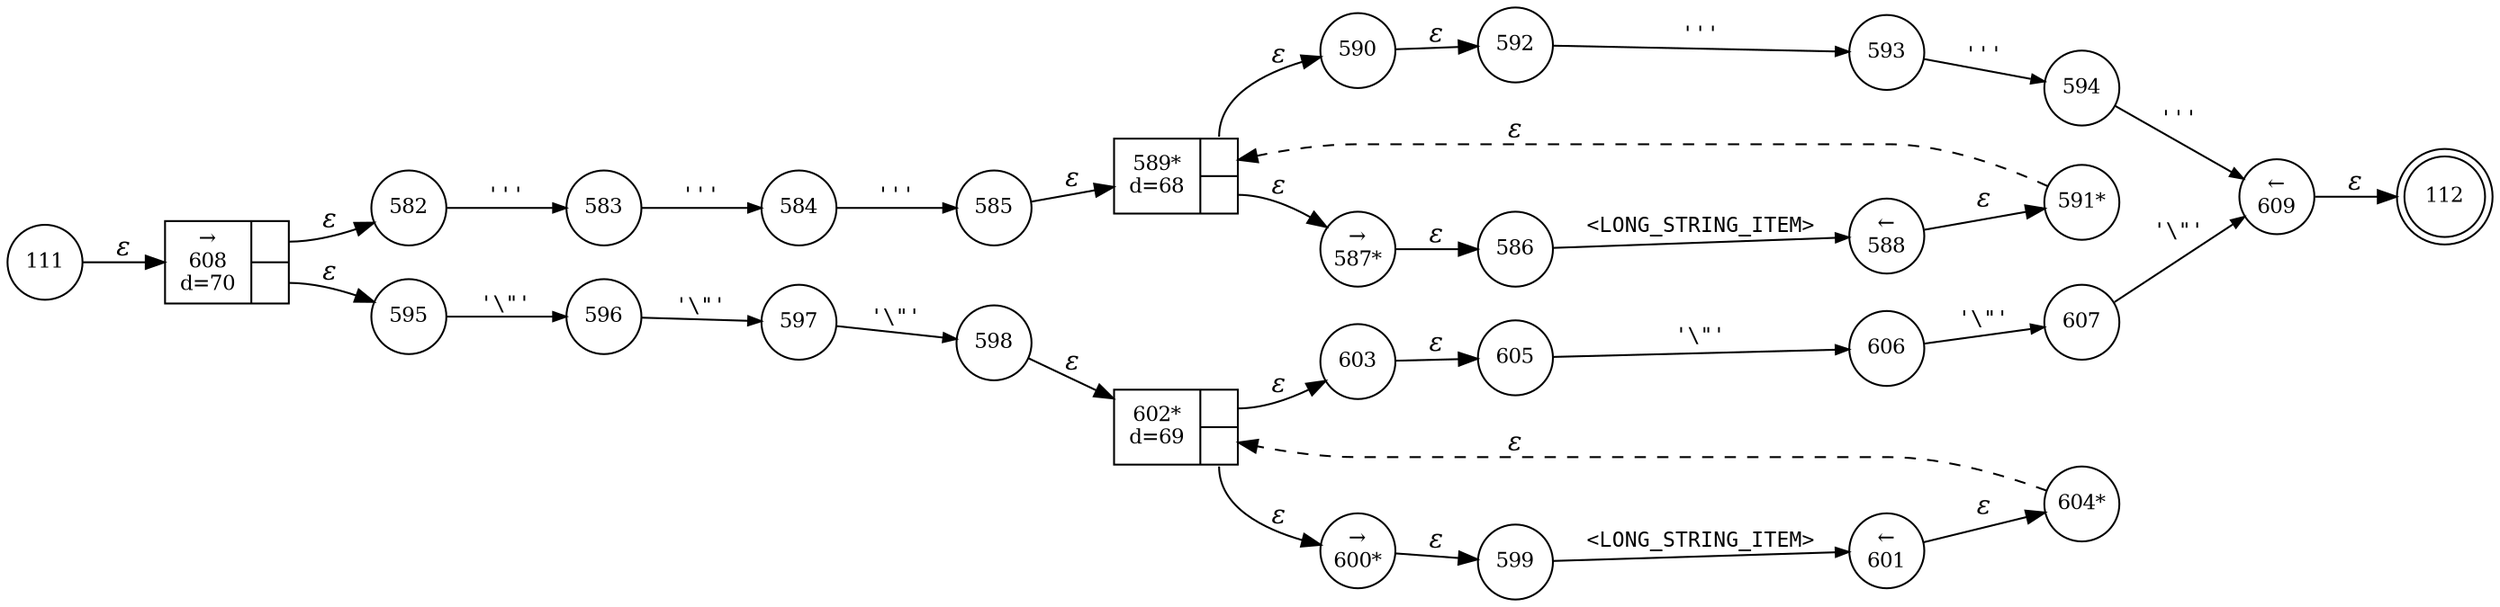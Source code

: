 digraph ATN {
rankdir=LR;
s112[fontsize=11, label="112", shape=doublecircle, fixedsize=true, width=.6];
s582[fontsize=11,label="582", shape=circle, fixedsize=true, width=.55, peripheries=1];
s583[fontsize=11,label="583", shape=circle, fixedsize=true, width=.55, peripheries=1];
s584[fontsize=11,label="584", shape=circle, fixedsize=true, width=.55, peripheries=1];
s585[fontsize=11,label="585", shape=circle, fixedsize=true, width=.55, peripheries=1];
s586[fontsize=11,label="586", shape=circle, fixedsize=true, width=.55, peripheries=1];
s587[fontsize=11,label="&rarr;\n587*", shape=circle, fixedsize=true, width=.55, peripheries=1];
s588[fontsize=11,label="&larr;\n588", shape=circle, fixedsize=true, width=.55, peripheries=1];
s589[fontsize=11,label="{589*\nd=68|{<p0>|<p1>}}", shape=record, fixedsize=false, peripheries=1];
s590[fontsize=11,label="590", shape=circle, fixedsize=true, width=.55, peripheries=1];
s591[fontsize=11,label="591*", shape=circle, fixedsize=true, width=.55, peripheries=1];
s592[fontsize=11,label="592", shape=circle, fixedsize=true, width=.55, peripheries=1];
s593[fontsize=11,label="593", shape=circle, fixedsize=true, width=.55, peripheries=1];
s594[fontsize=11,label="594", shape=circle, fixedsize=true, width=.55, peripheries=1];
s595[fontsize=11,label="595", shape=circle, fixedsize=true, width=.55, peripheries=1];
s596[fontsize=11,label="596", shape=circle, fixedsize=true, width=.55, peripheries=1];
s597[fontsize=11,label="597", shape=circle, fixedsize=true, width=.55, peripheries=1];
s598[fontsize=11,label="598", shape=circle, fixedsize=true, width=.55, peripheries=1];
s599[fontsize=11,label="599", shape=circle, fixedsize=true, width=.55, peripheries=1];
s600[fontsize=11,label="&rarr;\n600*", shape=circle, fixedsize=true, width=.55, peripheries=1];
s601[fontsize=11,label="&larr;\n601", shape=circle, fixedsize=true, width=.55, peripheries=1];
s602[fontsize=11,label="{602*\nd=69|{<p0>|<p1>}}", shape=record, fixedsize=false, peripheries=1];
s603[fontsize=11,label="603", shape=circle, fixedsize=true, width=.55, peripheries=1];
s604[fontsize=11,label="604*", shape=circle, fixedsize=true, width=.55, peripheries=1];
s605[fontsize=11,label="605", shape=circle, fixedsize=true, width=.55, peripheries=1];
s606[fontsize=11,label="606", shape=circle, fixedsize=true, width=.55, peripheries=1];
s607[fontsize=11,label="607", shape=circle, fixedsize=true, width=.55, peripheries=1];
s608[fontsize=11,label="{&rarr;\n608\nd=70|{<p0>|<p1>}}", shape=record, fixedsize=false, peripheries=1];
s609[fontsize=11,label="&larr;\n609", shape=circle, fixedsize=true, width=.55, peripheries=1];
s111[fontsize=11,label="111", shape=circle, fixedsize=true, width=.55, peripheries=1];
s111 -> s608 [fontname="Times-Italic", label="&epsilon;"];
s608:p0 -> s582 [fontname="Times-Italic", label="&epsilon;"];
s608:p1 -> s595 [fontname="Times-Italic", label="&epsilon;"];
s582 -> s583 [fontsize=11, fontname="Courier", arrowsize=.7, label = "'''", arrowhead = normal];
s595 -> s596 [fontsize=11, fontname="Courier", arrowsize=.7, label = "'\\\"'", arrowhead = normal];
s583 -> s584 [fontsize=11, fontname="Courier", arrowsize=.7, label = "'''", arrowhead = normal];
s596 -> s597 [fontsize=11, fontname="Courier", arrowsize=.7, label = "'\\\"'", arrowhead = normal];
s584 -> s585 [fontsize=11, fontname="Courier", arrowsize=.7, label = "'''", arrowhead = normal];
s597 -> s598 [fontsize=11, fontname="Courier", arrowsize=.7, label = "'\\\"'", arrowhead = normal];
s585 -> s589 [fontname="Times-Italic", label="&epsilon;"];
s598 -> s602 [fontname="Times-Italic", label="&epsilon;"];
s589:p0 -> s590 [fontname="Times-Italic", label="&epsilon;"];
s589:p1 -> s587 [fontname="Times-Italic", label="&epsilon;"];
s602:p0 -> s603 [fontname="Times-Italic", label="&epsilon;"];
s602:p1 -> s600 [fontname="Times-Italic", label="&epsilon;"];
s590 -> s592 [fontname="Times-Italic", label="&epsilon;"];
s587 -> s586 [fontname="Times-Italic", label="&epsilon;"];
s603 -> s605 [fontname="Times-Italic", label="&epsilon;"];
s600 -> s599 [fontname="Times-Italic", label="&epsilon;"];
s592 -> s593 [fontsize=11, fontname="Courier", arrowsize=.7, label = "'''", arrowhead = normal];
s586 -> s588 [fontsize=11, fontname="Courier", arrowsize=.7, label = "<LONG_STRING_ITEM>", arrowhead = normal];
s605 -> s606 [fontsize=11, fontname="Courier", arrowsize=.7, label = "'\\\"'", arrowhead = normal];
s599 -> s601 [fontsize=11, fontname="Courier", arrowsize=.7, label = "<LONG_STRING_ITEM>", arrowhead = normal];
s593 -> s594 [fontsize=11, fontname="Courier", arrowsize=.7, label = "'''", arrowhead = normal];
s588 -> s591 [fontname="Times-Italic", label="&epsilon;"];
s606 -> s607 [fontsize=11, fontname="Courier", arrowsize=.7, label = "'\\\"'", arrowhead = normal];
s601 -> s604 [fontname="Times-Italic", label="&epsilon;"];
s594 -> s609 [fontsize=11, fontname="Courier", arrowsize=.7, label = "'''", arrowhead = normal];
s591 -> s589 [fontname="Times-Italic", label="&epsilon;", style="dashed"];
s607 -> s609 [fontsize=11, fontname="Courier", arrowsize=.7, label = "'\\\"'", arrowhead = normal];
s604 -> s602 [fontname="Times-Italic", label="&epsilon;", style="dashed"];
s609 -> s112 [fontname="Times-Italic", label="&epsilon;"];
}